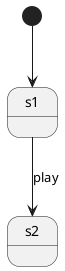 {
  "sha1": "7j5ncc9boeu3ger80hehqv35hkddkqp",
  "insertion": {
    "when": "2024-05-30T20:48:21.218Z",
    "url": "http://www-igm.univ-mlv.fr/~dr/XPOSE2010/SCXML/scxml_intro.html",
    "user": "plantuml@gmail.com"
  }
}
@startuml
state s1
state s2
[*] --> s1

s1 --> s2 : play

@enduml
